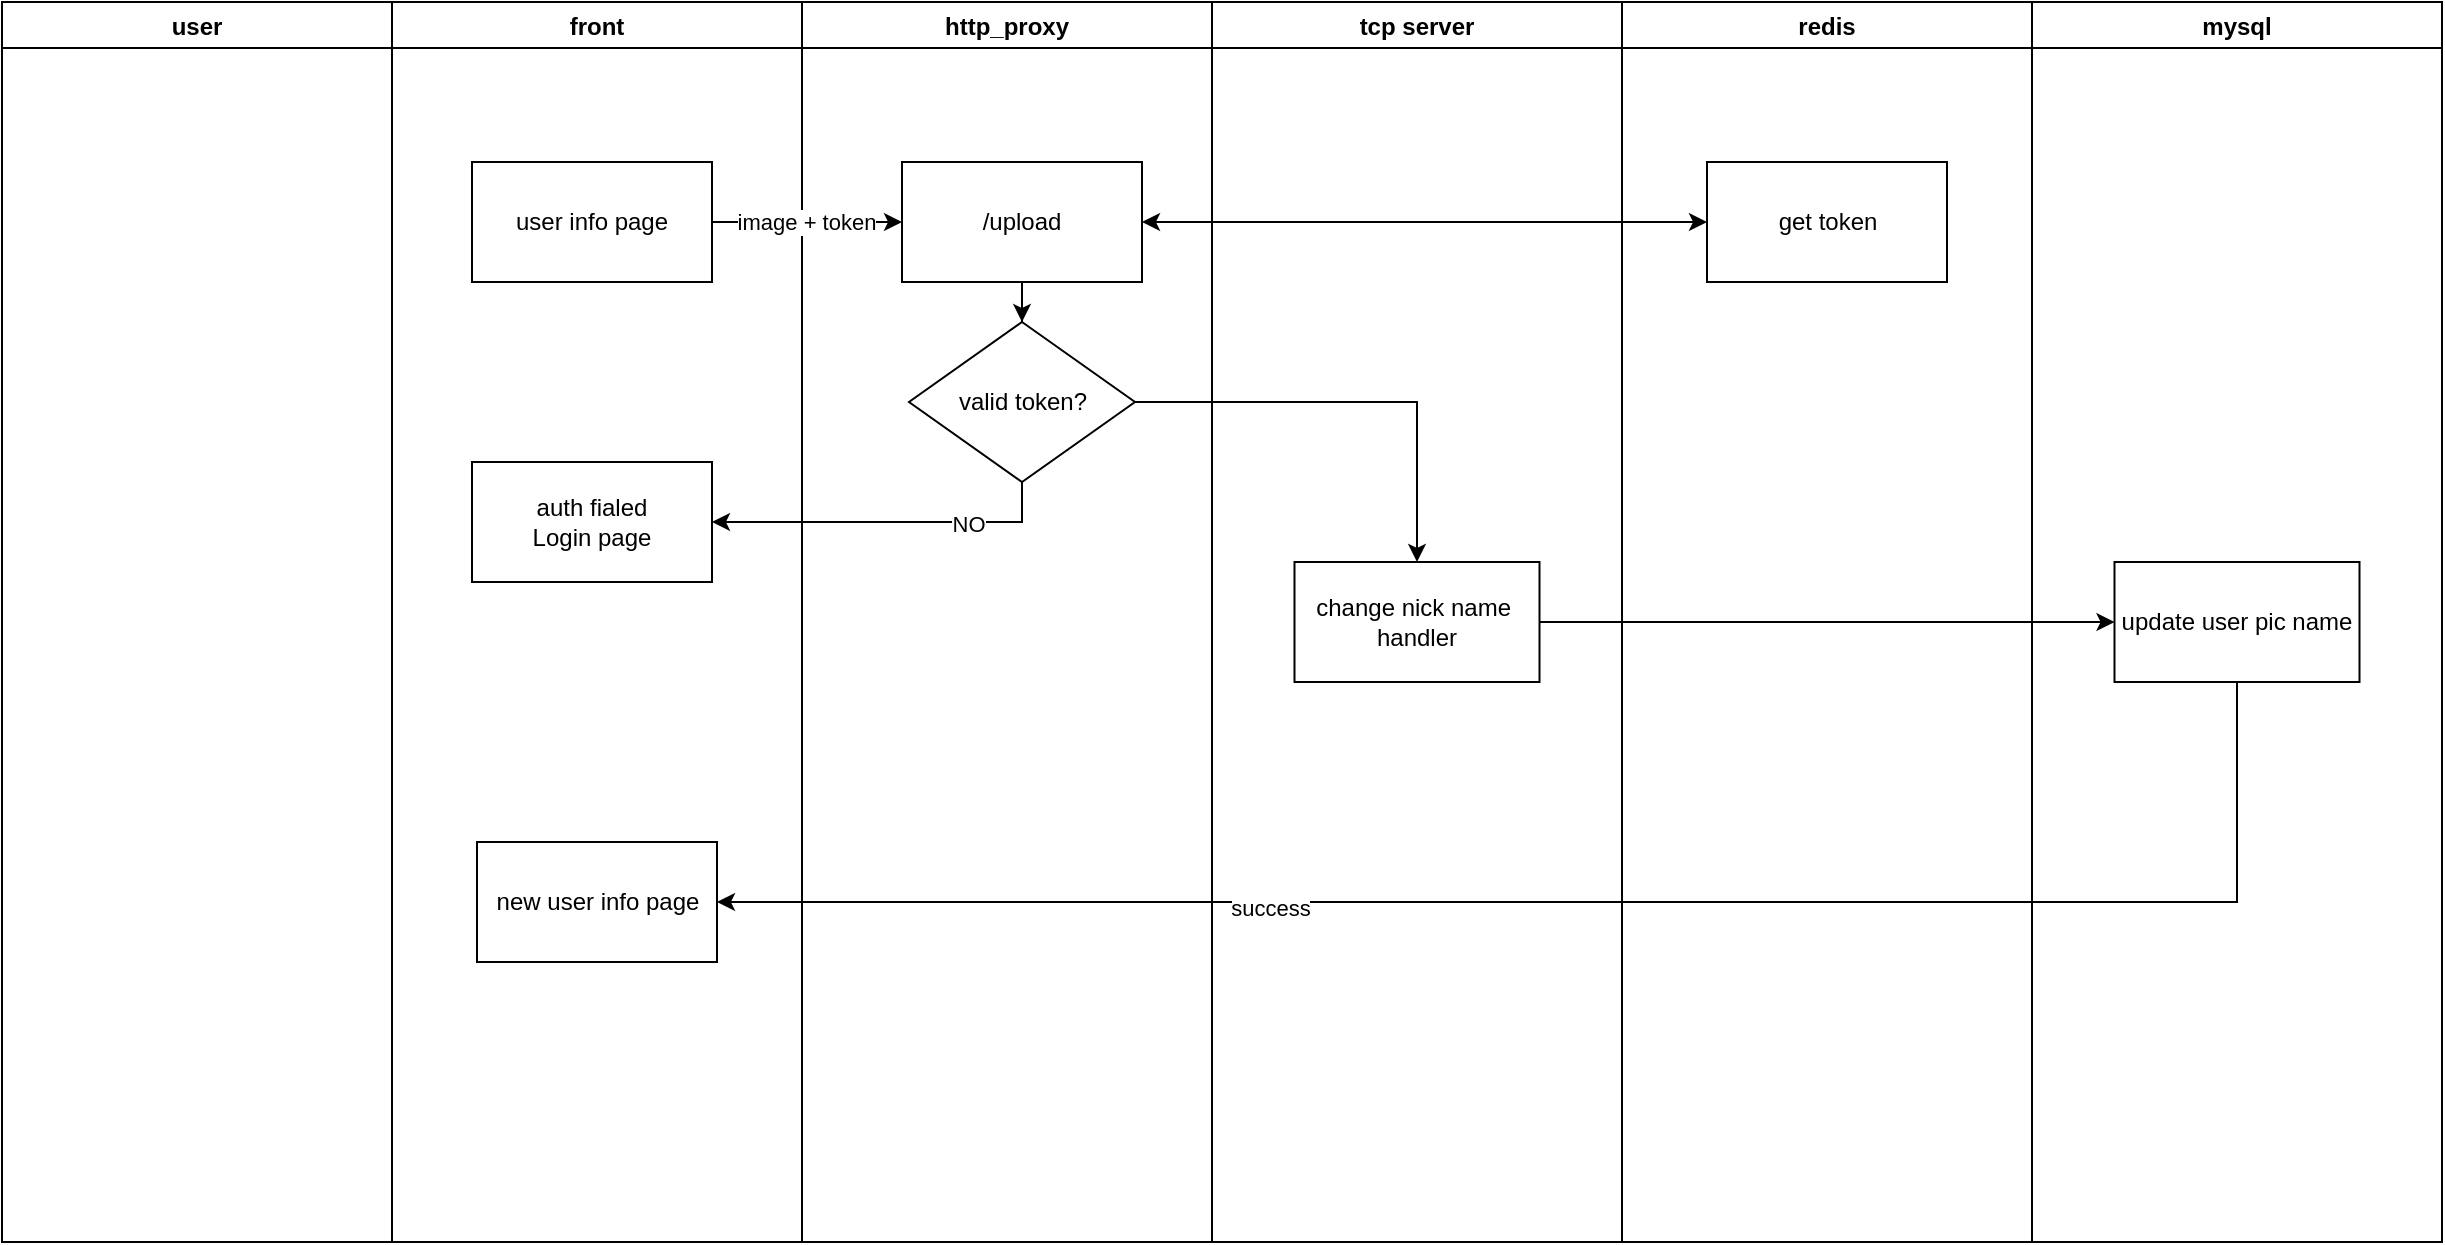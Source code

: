 <mxfile version="16.5.6" type="github">
  <diagram id="IemuaXq5Jafa3FOG4-sM" name="Page-1">
    <mxGraphModel dx="2598" dy="756" grid="1" gridSize="10" guides="1" tooltips="1" connect="1" arrows="1" fold="1" page="1" pageScale="1" pageWidth="1300" pageHeight="700" math="0" shadow="0">
      <root>
        <mxCell id="0" />
        <mxCell id="1" parent="0" />
        <mxCell id="_qIB2CW_H26AFUyjVN2s-3" value="user" style="swimlane;" parent="1" vertex="1">
          <mxGeometry x="-1270" y="40" width="195" height="620" as="geometry" />
        </mxCell>
        <mxCell id="_qIB2CW_H26AFUyjVN2s-4" value="front" style="swimlane;" parent="1" vertex="1">
          <mxGeometry x="-1075" y="40" width="205" height="620" as="geometry" />
        </mxCell>
        <mxCell id="_qIB2CW_H26AFUyjVN2s-11" value="user info page" style="rounded=0;whiteSpace=wrap;html=1;" parent="_qIB2CW_H26AFUyjVN2s-4" vertex="1">
          <mxGeometry x="40" y="80" width="120" height="60" as="geometry" />
        </mxCell>
        <mxCell id="_qIB2CW_H26AFUyjVN2s-35" value="auth fialed&lt;br&gt;Login page" style="rounded=0;whiteSpace=wrap;html=1;" parent="_qIB2CW_H26AFUyjVN2s-4" vertex="1">
          <mxGeometry x="40" y="230" width="120" height="60" as="geometry" />
        </mxCell>
        <mxCell id="_qIB2CW_H26AFUyjVN2s-36" value="new user info page" style="rounded=0;whiteSpace=wrap;html=1;" parent="_qIB2CW_H26AFUyjVN2s-4" vertex="1">
          <mxGeometry x="42.5" y="420" width="120" height="60" as="geometry" />
        </mxCell>
        <mxCell id="_qIB2CW_H26AFUyjVN2s-6" value="http_proxy" style="swimlane;" parent="1" vertex="1">
          <mxGeometry x="-870" y="40" width="205" height="620" as="geometry" />
        </mxCell>
        <mxCell id="tTjFp03oNRJifSqOgnXA-2" style="edgeStyle=orthogonalEdgeStyle;rounded=0;orthogonalLoop=1;jettySize=auto;html=1;exitX=0.5;exitY=1;exitDx=0;exitDy=0;" edge="1" parent="_qIB2CW_H26AFUyjVN2s-6" source="_qIB2CW_H26AFUyjVN2s-12" target="tTjFp03oNRJifSqOgnXA-1">
          <mxGeometry relative="1" as="geometry" />
        </mxCell>
        <mxCell id="_qIB2CW_H26AFUyjVN2s-12" value="/upload" style="rounded=0;whiteSpace=wrap;html=1;" parent="_qIB2CW_H26AFUyjVN2s-6" vertex="1">
          <mxGeometry x="50" y="80" width="120" height="60" as="geometry" />
        </mxCell>
        <mxCell id="tTjFp03oNRJifSqOgnXA-1" value="valid token?" style="rhombus;whiteSpace=wrap;html=1;" vertex="1" parent="_qIB2CW_H26AFUyjVN2s-6">
          <mxGeometry x="53.5" y="160" width="113" height="80" as="geometry" />
        </mxCell>
        <mxCell id="_qIB2CW_H26AFUyjVN2s-7" value="tcp server" style="swimlane;" parent="1" vertex="1">
          <mxGeometry x="-665" y="40" width="205" height="620" as="geometry" />
        </mxCell>
        <mxCell id="_qIB2CW_H26AFUyjVN2s-29" value="change nick name&amp;nbsp;&lt;br&gt;handler" style="rounded=0;whiteSpace=wrap;html=1;" parent="_qIB2CW_H26AFUyjVN2s-7" vertex="1">
          <mxGeometry x="41.25" y="280" width="122.5" height="60" as="geometry" />
        </mxCell>
        <mxCell id="_qIB2CW_H26AFUyjVN2s-8" value="redis" style="swimlane;" parent="1" vertex="1">
          <mxGeometry x="-460" y="40" width="205" height="620" as="geometry" />
        </mxCell>
        <mxCell id="_qIB2CW_H26AFUyjVN2s-14" value="get token" style="rounded=0;whiteSpace=wrap;html=1;" parent="_qIB2CW_H26AFUyjVN2s-8" vertex="1">
          <mxGeometry x="42.5" y="80" width="120" height="60" as="geometry" />
        </mxCell>
        <mxCell id="_qIB2CW_H26AFUyjVN2s-9" value="mysql" style="swimlane;" parent="1" vertex="1">
          <mxGeometry x="-255" y="40" width="205" height="620" as="geometry" />
        </mxCell>
        <mxCell id="_qIB2CW_H26AFUyjVN2s-32" value="update user pic name" style="rounded=0;whiteSpace=wrap;html=1;" parent="_qIB2CW_H26AFUyjVN2s-9" vertex="1">
          <mxGeometry x="41.25" y="280" width="122.5" height="60" as="geometry" />
        </mxCell>
        <mxCell id="_qIB2CW_H26AFUyjVN2s-13" style="edgeStyle=orthogonalEdgeStyle;rounded=0;orthogonalLoop=1;jettySize=auto;html=1;exitX=1;exitY=0.5;exitDx=0;exitDy=0;" parent="1" source="_qIB2CW_H26AFUyjVN2s-11" target="_qIB2CW_H26AFUyjVN2s-12" edge="1">
          <mxGeometry relative="1" as="geometry" />
        </mxCell>
        <mxCell id="_qIB2CW_H26AFUyjVN2s-16" value="image + token" style="edgeLabel;html=1;align=center;verticalAlign=middle;resizable=0;points=[];" parent="_qIB2CW_H26AFUyjVN2s-13" vertex="1" connectable="0">
          <mxGeometry x="-0.406" y="-1" relative="1" as="geometry">
            <mxPoint x="19" y="-1" as="offset" />
          </mxGeometry>
        </mxCell>
        <mxCell id="_qIB2CW_H26AFUyjVN2s-37" style="edgeStyle=orthogonalEdgeStyle;rounded=0;orthogonalLoop=1;jettySize=auto;html=1;exitX=0.5;exitY=1;exitDx=0;exitDy=0;entryX=1;entryY=0.5;entryDx=0;entryDy=0;" parent="1" source="_qIB2CW_H26AFUyjVN2s-32" target="_qIB2CW_H26AFUyjVN2s-36" edge="1">
          <mxGeometry relative="1" as="geometry" />
        </mxCell>
        <mxCell id="_qIB2CW_H26AFUyjVN2s-38" value="success" style="edgeLabel;html=1;align=center;verticalAlign=middle;resizable=0;points=[];" parent="_qIB2CW_H26AFUyjVN2s-37" vertex="1" connectable="0">
          <mxGeometry x="0.365" y="3" relative="1" as="geometry">
            <mxPoint as="offset" />
          </mxGeometry>
        </mxCell>
        <mxCell id="OysR4HGZ8k0OTLIIhEmP-4" style="edgeStyle=orthogonalEdgeStyle;rounded=0;orthogonalLoop=1;jettySize=auto;html=1;exitX=1;exitY=0.5;exitDx=0;exitDy=0;entryX=0;entryY=0.5;entryDx=0;entryDy=0;" parent="1" source="_qIB2CW_H26AFUyjVN2s-29" target="_qIB2CW_H26AFUyjVN2s-32" edge="1">
          <mxGeometry relative="1" as="geometry">
            <mxPoint x="-287.5" y="460" as="sourcePoint" />
          </mxGeometry>
        </mxCell>
        <mxCell id="tTjFp03oNRJifSqOgnXA-3" style="edgeStyle=orthogonalEdgeStyle;rounded=0;orthogonalLoop=1;jettySize=auto;html=1;exitX=0.5;exitY=1;exitDx=0;exitDy=0;entryX=1;entryY=0.5;entryDx=0;entryDy=0;" edge="1" parent="1" source="tTjFp03oNRJifSqOgnXA-1" target="_qIB2CW_H26AFUyjVN2s-35">
          <mxGeometry relative="1" as="geometry" />
        </mxCell>
        <mxCell id="tTjFp03oNRJifSqOgnXA-4" value="NO" style="edgeLabel;html=1;align=center;verticalAlign=middle;resizable=0;points=[];" vertex="1" connectable="0" parent="tTjFp03oNRJifSqOgnXA-3">
          <mxGeometry x="-0.463" y="1" relative="1" as="geometry">
            <mxPoint as="offset" />
          </mxGeometry>
        </mxCell>
        <mxCell id="tTjFp03oNRJifSqOgnXA-6" style="edgeStyle=orthogonalEdgeStyle;rounded=0;orthogonalLoop=1;jettySize=auto;html=1;exitX=1;exitY=0.5;exitDx=0;exitDy=0;entryX=0;entryY=0.5;entryDx=0;entryDy=0;startArrow=classic;startFill=1;" edge="1" parent="1" source="_qIB2CW_H26AFUyjVN2s-12" target="_qIB2CW_H26AFUyjVN2s-14">
          <mxGeometry relative="1" as="geometry" />
        </mxCell>
        <mxCell id="tTjFp03oNRJifSqOgnXA-8" style="edgeStyle=orthogonalEdgeStyle;rounded=0;orthogonalLoop=1;jettySize=auto;html=1;exitX=1;exitY=0.5;exitDx=0;exitDy=0;entryX=0.5;entryY=0;entryDx=0;entryDy=0;startArrow=none;startFill=0;" edge="1" parent="1" source="tTjFp03oNRJifSqOgnXA-1" target="_qIB2CW_H26AFUyjVN2s-29">
          <mxGeometry relative="1" as="geometry" />
        </mxCell>
      </root>
    </mxGraphModel>
  </diagram>
</mxfile>
